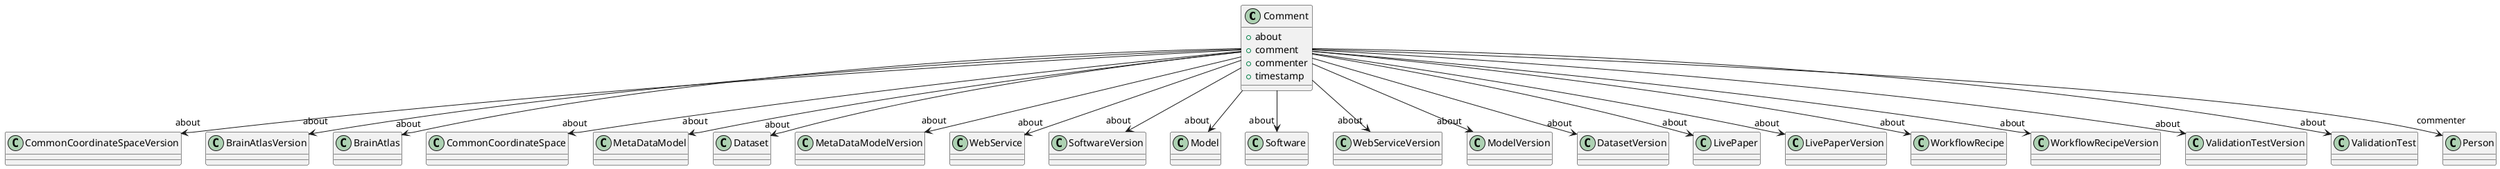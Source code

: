 @startuml
class Comment {
+about
+comment
+commenter
+timestamp

}
Comment -d-> "about" CommonCoordinateSpaceVersion
Comment -d-> "about" BrainAtlasVersion
Comment -d-> "about" BrainAtlas
Comment -d-> "about" CommonCoordinateSpace
Comment -d-> "about" MetaDataModel
Comment -d-> "about" Dataset
Comment -d-> "about" MetaDataModelVersion
Comment -d-> "about" WebService
Comment -d-> "about" SoftwareVersion
Comment -d-> "about" Model
Comment -d-> "about" Software
Comment -d-> "about" WebServiceVersion
Comment -d-> "about" ModelVersion
Comment -d-> "about" DatasetVersion
Comment -d-> "about" LivePaper
Comment -d-> "about" LivePaperVersion
Comment -d-> "about" WorkflowRecipe
Comment -d-> "about" WorkflowRecipeVersion
Comment -d-> "about" ValidationTestVersion
Comment -d-> "about" ValidationTest
Comment -d-> "commenter" Person

@enduml